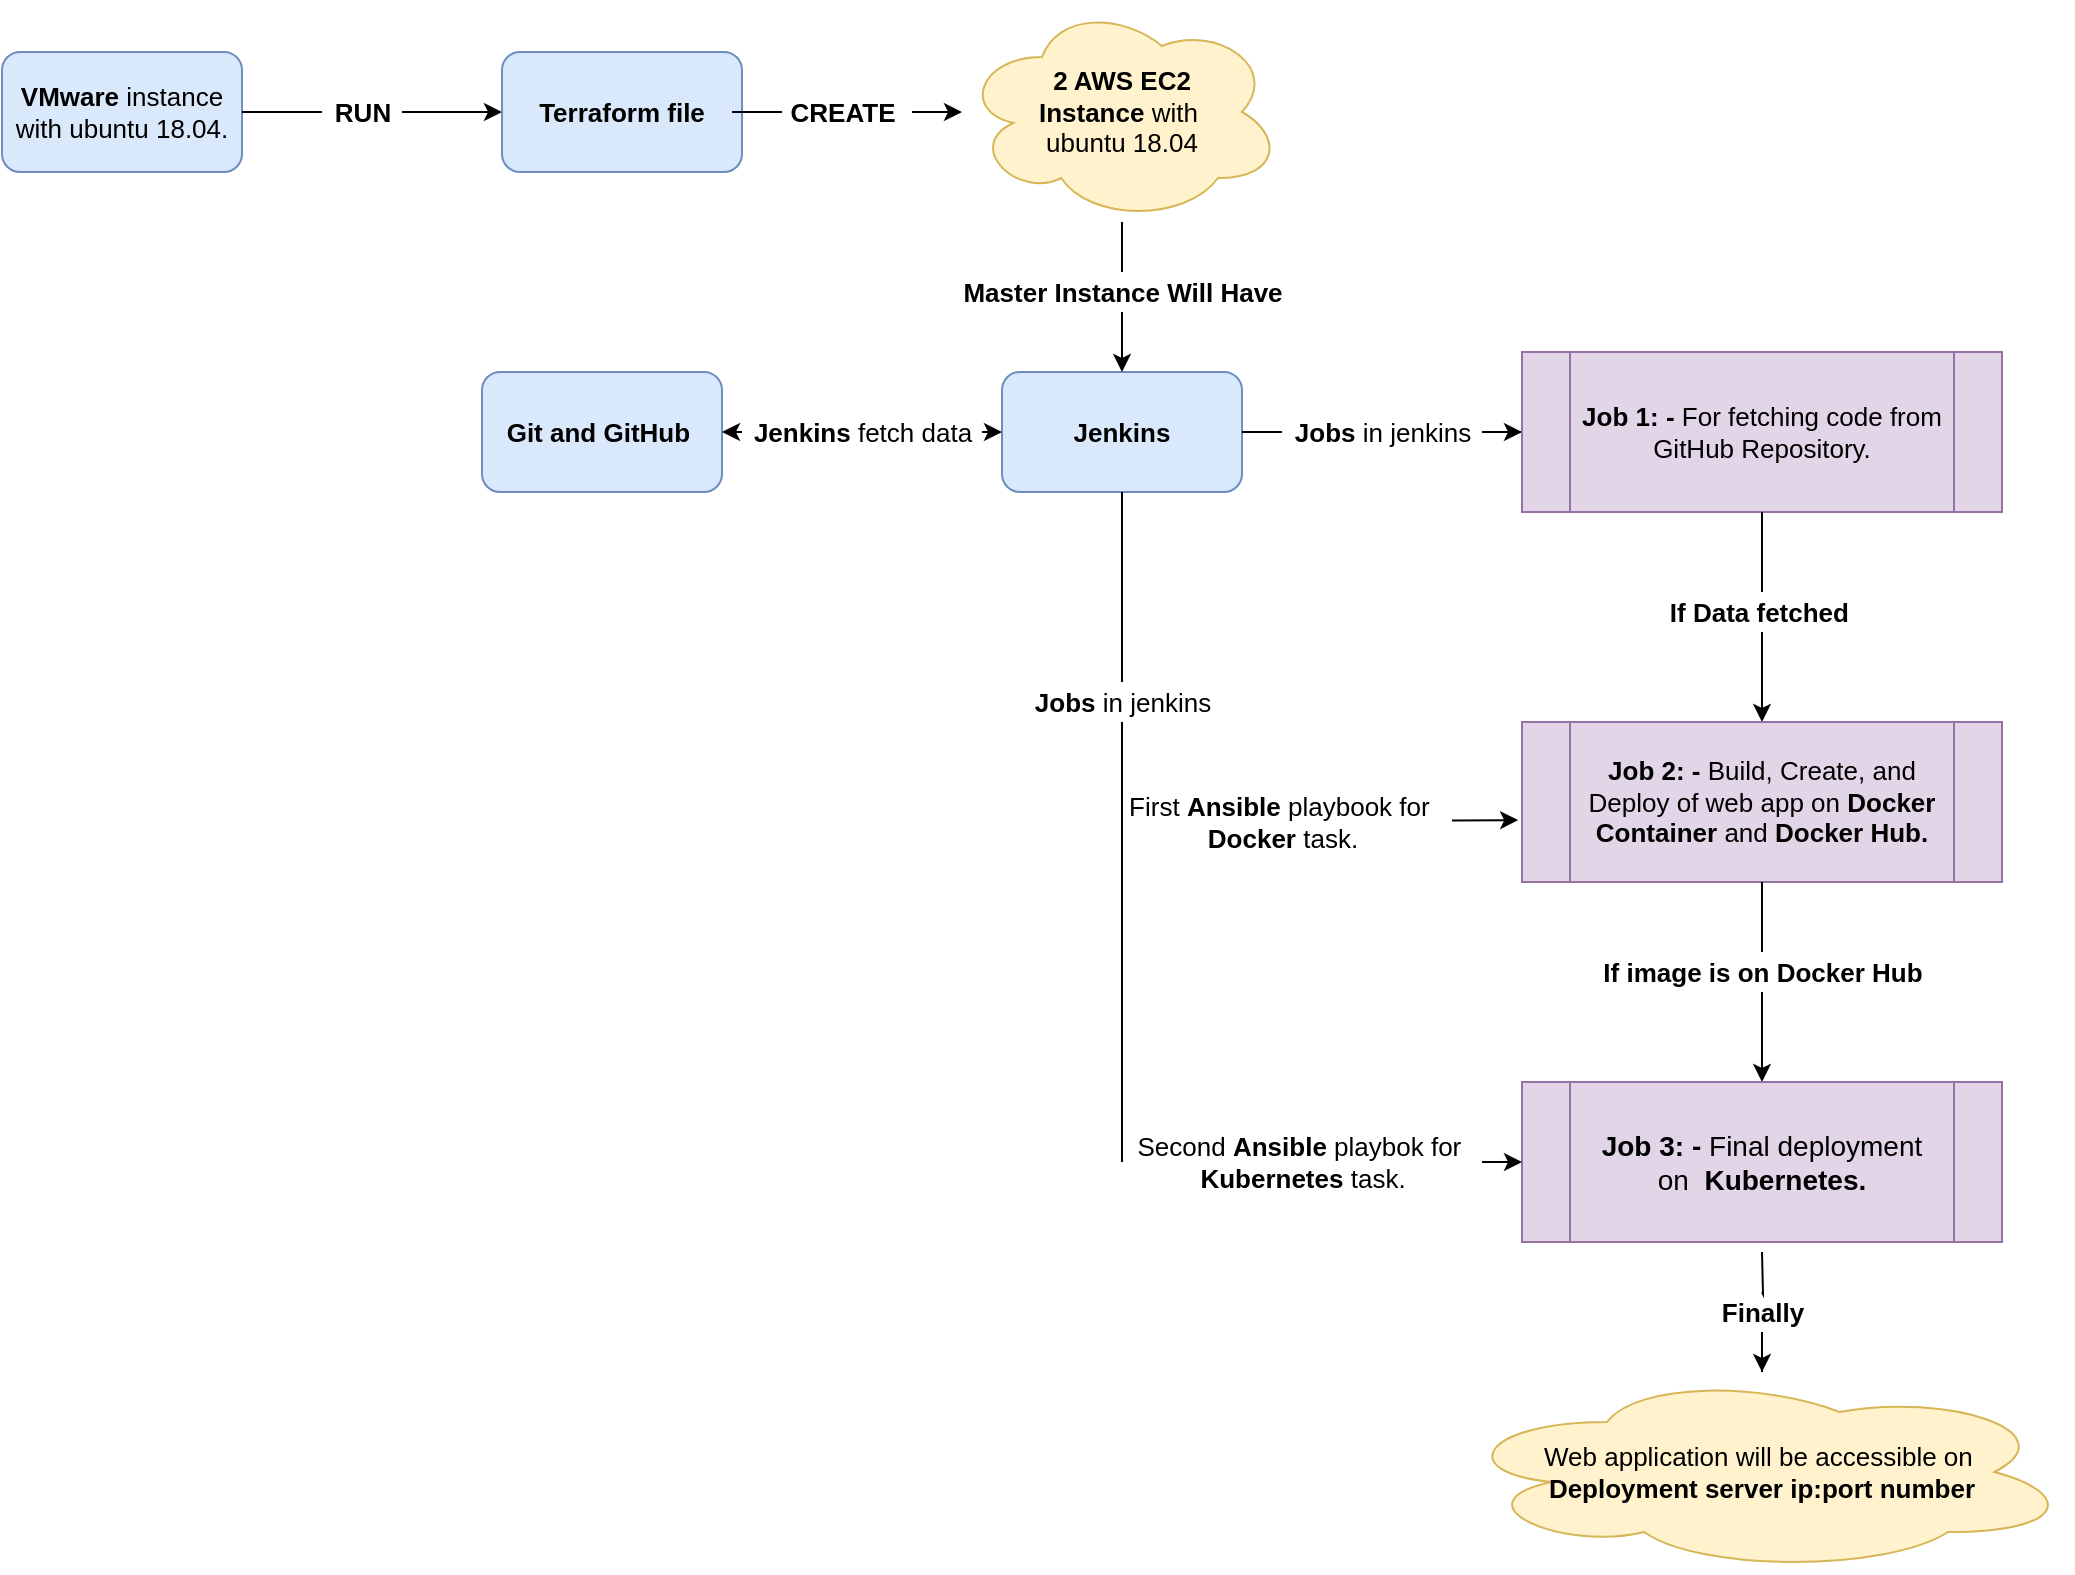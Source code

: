 <mxfile version="15.9.1" type="github">
  <diagram id="kNE_ISpDp5c0xLtPtjDu" name="Page-1">
    <mxGraphModel dx="1370" dy="773" grid="1" gridSize="10" guides="1" tooltips="1" connect="1" arrows="1" fold="1" page="1" pageScale="1" pageWidth="827" pageHeight="1169" math="0" shadow="0">
      <root>
        <mxCell id="0" />
        <mxCell id="1" parent="0" />
        <mxCell id="cTlc8ulD830diAcSWV0h-18" value="" style="edgeStyle=orthogonalEdgeStyle;rounded=0;orthogonalLoop=1;jettySize=auto;html=1;entryX=0;entryY=0.5;entryDx=0;entryDy=0;startArrow=none;" edge="1" parent="1" source="cTlc8ulD830diAcSWV0h-49" target="cTlc8ulD830diAcSWV0h-6">
          <mxGeometry relative="1" as="geometry">
            <mxPoint x="710" y="360" as="targetPoint" />
          </mxGeometry>
        </mxCell>
        <mxCell id="cTlc8ulD830diAcSWV0h-1" value="&lt;b&gt;&lt;font style=&quot;font-size: 13px&quot;&gt;Jenkins&lt;/font&gt;&lt;/b&gt;" style="rounded=1;whiteSpace=wrap;html=1;fillColor=#dae8fc;strokeColor=#6c8ebf;" vertex="1" parent="1">
          <mxGeometry x="510" y="330" width="120" height="60" as="geometry" />
        </mxCell>
        <mxCell id="cTlc8ulD830diAcSWV0h-12" value="" style="edgeStyle=orthogonalEdgeStyle;rounded=0;orthogonalLoop=1;jettySize=auto;html=1;entryX=0;entryY=0.5;entryDx=0;entryDy=0;startArrow=none;" edge="1" parent="1" source="cTlc8ulD830diAcSWV0h-22" target="cTlc8ulD830diAcSWV0h-3">
          <mxGeometry relative="1" as="geometry">
            <mxPoint x="230" y="200" as="targetPoint" />
          </mxGeometry>
        </mxCell>
        <mxCell id="cTlc8ulD830diAcSWV0h-2" value="&lt;font style=&quot;font-size: 13px&quot;&gt;&lt;b&gt;VMware &lt;/b&gt;instance with ubuntu 18.04.&lt;/font&gt;" style="rounded=1;whiteSpace=wrap;html=1;fillColor=#dae8fc;strokeColor=#6c8ebf;" vertex="1" parent="1">
          <mxGeometry x="10" y="170" width="120" height="60" as="geometry" />
        </mxCell>
        <mxCell id="cTlc8ulD830diAcSWV0h-13" value="" style="edgeStyle=orthogonalEdgeStyle;rounded=0;orthogonalLoop=1;jettySize=auto;html=1;startArrow=none;" edge="1" parent="1" source="cTlc8ulD830diAcSWV0h-23" target="cTlc8ulD830diAcSWV0h-10">
          <mxGeometry relative="1" as="geometry" />
        </mxCell>
        <mxCell id="cTlc8ulD830diAcSWV0h-3" value="&lt;b&gt;&lt;font style=&quot;font-size: 13px&quot;&gt;Terraform file&lt;/font&gt;&lt;/b&gt;" style="rounded=1;whiteSpace=wrap;html=1;fillColor=#dae8fc;strokeColor=#6c8ebf;" vertex="1" parent="1">
          <mxGeometry x="260" y="170" width="120" height="60" as="geometry" />
        </mxCell>
        <mxCell id="cTlc8ulD830diAcSWV0h-5" value="&lt;b&gt;&lt;font style=&quot;font-size: 13px&quot;&gt;Git and GitHub&amp;nbsp;&lt;/font&gt;&lt;/b&gt;" style="rounded=1;whiteSpace=wrap;html=1;fillColor=#dae8fc;strokeColor=#6c8ebf;" vertex="1" parent="1">
          <mxGeometry x="250" y="330" width="120" height="60" as="geometry" />
        </mxCell>
        <mxCell id="cTlc8ulD830diAcSWV0h-19" value="" style="edgeStyle=orthogonalEdgeStyle;rounded=0;orthogonalLoop=1;jettySize=auto;html=1;startArrow=none;" edge="1" parent="1" source="cTlc8ulD830diAcSWV0h-43" target="cTlc8ulD830diAcSWV0h-7">
          <mxGeometry relative="1" as="geometry" />
        </mxCell>
        <mxCell id="cTlc8ulD830diAcSWV0h-6" value="&lt;font style=&quot;font-size: 13px&quot;&gt;&lt;b&gt;Job 1: -&lt;/b&gt;&amp;nbsp;For fetching code from GitHub Repository.&lt;/font&gt;" style="shape=process;whiteSpace=wrap;html=1;backgroundOutline=1;fillColor=#e1d5e7;strokeColor=#9673a6;" vertex="1" parent="1">
          <mxGeometry x="770" y="320" width="240" height="80" as="geometry" />
        </mxCell>
        <mxCell id="cTlc8ulD830diAcSWV0h-20" value="" style="edgeStyle=orthogonalEdgeStyle;rounded=0;orthogonalLoop=1;jettySize=auto;html=1;startArrow=none;" edge="1" parent="1" source="cTlc8ulD830diAcSWV0h-45" target="cTlc8ulD830diAcSWV0h-8">
          <mxGeometry relative="1" as="geometry" />
        </mxCell>
        <mxCell id="cTlc8ulD830diAcSWV0h-7" value="&lt;font style=&quot;font-size: 13px&quot;&gt;&lt;b&gt;Job 2: -&lt;/b&gt;&amp;nbsp;Build, Create, and Deploy of web app on &lt;b&gt;Docker Container &lt;/b&gt;and &lt;b&gt;Docker Hub.&lt;/b&gt;&lt;/font&gt;" style="shape=process;whiteSpace=wrap;html=1;backgroundOutline=1;fillColor=#e1d5e7;strokeColor=#9673a6;" vertex="1" parent="1">
          <mxGeometry x="770" y="505" width="240" height="80" as="geometry" />
        </mxCell>
        <mxCell id="cTlc8ulD830diAcSWV0h-21" value="" style="edgeStyle=orthogonalEdgeStyle;rounded=0;orthogonalLoop=1;jettySize=auto;html=1;startArrow=none;" edge="1" parent="1" source="cTlc8ulD830diAcSWV0h-47" target="cTlc8ulD830diAcSWV0h-9">
          <mxGeometry relative="1" as="geometry" />
        </mxCell>
        <mxCell id="cTlc8ulD830diAcSWV0h-8" value="&lt;font style=&quot;font-size: 14px&quot;&gt;&lt;b&gt;Job 3: -&lt;/b&gt;&amp;nbsp;Final deployment on&amp;nbsp;&lt;b&gt;&amp;nbsp;Kubernetes.&lt;/b&gt;&lt;/font&gt;" style="shape=process;whiteSpace=wrap;html=1;backgroundOutline=1;fillColor=#e1d5e7;strokeColor=#9673a6;" vertex="1" parent="1">
          <mxGeometry x="770" y="685" width="240" height="80" as="geometry" />
        </mxCell>
        <mxCell id="cTlc8ulD830diAcSWV0h-9" value="&lt;font style=&quot;font-size: 13px&quot;&gt;Web application will be accessible on&amp;nbsp;&lt;br&gt;&lt;b&gt;Deployment server ip:port number&lt;/b&gt;&lt;/font&gt;" style="ellipse;shape=cloud;whiteSpace=wrap;html=1;fillColor=#fff2cc;strokeColor=#d6b656;" vertex="1" parent="1">
          <mxGeometry x="735" y="830" width="310" height="100" as="geometry" />
        </mxCell>
        <mxCell id="cTlc8ulD830diAcSWV0h-14" value="" style="edgeStyle=orthogonalEdgeStyle;rounded=0;orthogonalLoop=1;jettySize=auto;html=1;startArrow=none;" edge="1" parent="1" source="cTlc8ulD830diAcSWV0h-27" target="cTlc8ulD830diAcSWV0h-1">
          <mxGeometry relative="1" as="geometry" />
        </mxCell>
        <mxCell id="cTlc8ulD830diAcSWV0h-10" value="&lt;font style=&quot;font-size: 13px&quot;&gt;&lt;b&gt;2 AWS EC2 &lt;br&gt;Instance &lt;/b&gt;with&amp;nbsp;&lt;br&gt;ubuntu 18.04&lt;/font&gt;" style="ellipse;shape=cloud;whiteSpace=wrap;html=1;fillColor=#fff2cc;strokeColor=#d6b656;" vertex="1" parent="1">
          <mxGeometry x="490" y="145" width="160" height="110" as="geometry" />
        </mxCell>
        <mxCell id="cTlc8ulD830diAcSWV0h-25" value="" style="endArrow=classic;startArrow=none;html=1;rounded=0;entryX=0;entryY=0.5;entryDx=0;entryDy=0;exitX=1;exitY=0.5;exitDx=0;exitDy=0;" edge="1" parent="1" source="cTlc8ulD830diAcSWV0h-26" target="cTlc8ulD830diAcSWV0h-1">
          <mxGeometry width="50" height="50" relative="1" as="geometry">
            <mxPoint x="390" y="460" as="sourcePoint" />
            <mxPoint x="440" y="410" as="targetPoint" />
          </mxGeometry>
        </mxCell>
        <mxCell id="cTlc8ulD830diAcSWV0h-27" value="&lt;b&gt;&lt;font style=&quot;font-size: 13px&quot;&gt;Master Instance Will Have&lt;/font&gt;&lt;/b&gt;" style="text;html=1;align=center;verticalAlign=middle;resizable=0;points=[];autosize=1;strokeColor=none;fillColor=none;" vertex="1" parent="1">
          <mxGeometry x="480" y="280" width="180" height="20" as="geometry" />
        </mxCell>
        <mxCell id="cTlc8ulD830diAcSWV0h-28" value="" style="edgeStyle=orthogonalEdgeStyle;rounded=0;orthogonalLoop=1;jettySize=auto;html=1;endArrow=none;" edge="1" parent="1" source="cTlc8ulD830diAcSWV0h-10" target="cTlc8ulD830diAcSWV0h-27">
          <mxGeometry relative="1" as="geometry">
            <mxPoint x="560" y="255" as="sourcePoint" />
            <mxPoint x="570" y="330" as="targetPoint" />
          </mxGeometry>
        </mxCell>
        <mxCell id="cTlc8ulD830diAcSWV0h-23" value="&lt;b&gt;&lt;font style=&quot;font-size: 13px&quot;&gt;CREATE&lt;/font&gt;&lt;/b&gt;" style="text;html=1;align=center;verticalAlign=middle;resizable=0;points=[];autosize=1;strokeColor=none;fillColor=none;" vertex="1" parent="1">
          <mxGeometry x="395" y="190" width="70" height="20" as="geometry" />
        </mxCell>
        <mxCell id="cTlc8ulD830diAcSWV0h-29" value="" style="edgeStyle=orthogonalEdgeStyle;rounded=0;orthogonalLoop=1;jettySize=auto;html=1;endArrow=none;" edge="1" parent="1" source="cTlc8ulD830diAcSWV0h-3" target="cTlc8ulD830diAcSWV0h-23">
          <mxGeometry relative="1" as="geometry">
            <mxPoint x="380" y="200" as="sourcePoint" />
            <mxPoint x="480" y="200" as="targetPoint" />
          </mxGeometry>
        </mxCell>
        <mxCell id="cTlc8ulD830diAcSWV0h-22" value="&lt;b&gt;&lt;font style=&quot;font-size: 13px&quot;&gt;RUN&lt;/font&gt;&lt;/b&gt;" style="text;html=1;align=center;verticalAlign=middle;resizable=0;points=[];autosize=1;strokeColor=none;fillColor=none;" vertex="1" parent="1">
          <mxGeometry x="170" y="190" width="40" height="20" as="geometry" />
        </mxCell>
        <mxCell id="cTlc8ulD830diAcSWV0h-30" value="" style="edgeStyle=orthogonalEdgeStyle;rounded=0;orthogonalLoop=1;jettySize=auto;html=1;entryX=0;entryY=0.5;entryDx=0;entryDy=0;endArrow=none;" edge="1" parent="1" source="cTlc8ulD830diAcSWV0h-2" target="cTlc8ulD830diAcSWV0h-22">
          <mxGeometry relative="1" as="geometry">
            <mxPoint x="130" y="200" as="sourcePoint" />
            <mxPoint x="260" y="200" as="targetPoint" />
          </mxGeometry>
        </mxCell>
        <mxCell id="cTlc8ulD830diAcSWV0h-26" value="&lt;font style=&quot;font-size: 13px&quot;&gt;&lt;b&gt;Jenkins &lt;/b&gt;fetch data&lt;/font&gt;" style="text;html=1;align=center;verticalAlign=middle;resizable=0;points=[];autosize=1;strokeColor=none;fillColor=none;" vertex="1" parent="1">
          <mxGeometry x="380" y="350" width="120" height="20" as="geometry" />
        </mxCell>
        <mxCell id="cTlc8ulD830diAcSWV0h-31" value="" style="endArrow=none;startArrow=classic;html=1;rounded=0;entryX=0;entryY=0.5;entryDx=0;entryDy=0;exitX=1;exitY=0.5;exitDx=0;exitDy=0;" edge="1" parent="1" source="cTlc8ulD830diAcSWV0h-5" target="cTlc8ulD830diAcSWV0h-26">
          <mxGeometry width="50" height="50" relative="1" as="geometry">
            <mxPoint x="380" y="360" as="sourcePoint" />
            <mxPoint x="510" y="360" as="targetPoint" />
          </mxGeometry>
        </mxCell>
        <mxCell id="cTlc8ulD830diAcSWV0h-32" value="" style="endArrow=none;html=1;rounded=0;entryX=0.5;entryY=1;entryDx=0;entryDy=0;startArrow=none;" edge="1" parent="1" source="cTlc8ulD830diAcSWV0h-35" target="cTlc8ulD830diAcSWV0h-1">
          <mxGeometry width="50" height="50" relative="1" as="geometry">
            <mxPoint x="570" y="720" as="sourcePoint" />
            <mxPoint x="440" y="410" as="targetPoint" />
          </mxGeometry>
        </mxCell>
        <mxCell id="cTlc8ulD830diAcSWV0h-33" value="" style="endArrow=classic;html=1;rounded=0;entryX=-0.008;entryY=0.613;entryDx=0;entryDy=0;entryPerimeter=0;startArrow=none;" edge="1" parent="1" source="cTlc8ulD830diAcSWV0h-38" target="cTlc8ulD830diAcSWV0h-7">
          <mxGeometry width="50" height="50" relative="1" as="geometry">
            <mxPoint x="570" y="554" as="sourcePoint" />
            <mxPoint x="440" y="410" as="targetPoint" />
          </mxGeometry>
        </mxCell>
        <mxCell id="cTlc8ulD830diAcSWV0h-34" value="" style="endArrow=classic;html=1;rounded=0;entryX=0;entryY=0.5;entryDx=0;entryDy=0;startArrow=none;" edge="1" parent="1" source="cTlc8ulD830diAcSWV0h-40" target="cTlc8ulD830diAcSWV0h-8">
          <mxGeometry width="50" height="50" relative="1" as="geometry">
            <mxPoint x="570" y="720" as="sourcePoint" />
            <mxPoint x="440" y="410" as="targetPoint" />
          </mxGeometry>
        </mxCell>
        <mxCell id="cTlc8ulD830diAcSWV0h-35" value="&lt;font style=&quot;font-size: 13px&quot;&gt;&lt;b&gt;Jobs &lt;/b&gt;in jenkins&lt;/font&gt;" style="text;html=1;align=center;verticalAlign=middle;resizable=0;points=[];autosize=1;strokeColor=none;fillColor=none;" vertex="1" parent="1">
          <mxGeometry x="520" y="485" width="100" height="20" as="geometry" />
        </mxCell>
        <mxCell id="cTlc8ulD830diAcSWV0h-36" value="" style="endArrow=none;html=1;rounded=0;entryX=0.5;entryY=1;entryDx=0;entryDy=0;" edge="1" parent="1" target="cTlc8ulD830diAcSWV0h-35">
          <mxGeometry width="50" height="50" relative="1" as="geometry">
            <mxPoint x="570" y="720" as="sourcePoint" />
            <mxPoint x="570" y="390" as="targetPoint" />
          </mxGeometry>
        </mxCell>
        <mxCell id="cTlc8ulD830diAcSWV0h-38" value="&lt;font style=&quot;font-size: 13px&quot;&gt;First&amp;nbsp;&lt;b&gt;Ansible &lt;/b&gt;playbook for&amp;nbsp;&lt;br&gt;&lt;b&gt;Docker &lt;/b&gt;task.&lt;/font&gt;" style="text;html=1;align=center;verticalAlign=middle;resizable=0;points=[];autosize=1;strokeColor=none;fillColor=none;" vertex="1" parent="1">
          <mxGeometry x="565" y="540" width="170" height="30" as="geometry" />
        </mxCell>
        <mxCell id="cTlc8ulD830diAcSWV0h-40" value="&lt;font style=&quot;font-size: 13px&quot;&gt;Second &lt;b&gt;Ansible &lt;/b&gt;playbok for&amp;nbsp;&lt;br&gt;&lt;b&gt;Kubernetes&lt;/b&gt;&amp;nbsp;task.&lt;/font&gt;" style="text;html=1;align=center;verticalAlign=middle;resizable=0;points=[];autosize=1;strokeColor=none;fillColor=none;" vertex="1" parent="1">
          <mxGeometry x="570" y="710" width="180" height="30" as="geometry" />
        </mxCell>
        <mxCell id="cTlc8ulD830diAcSWV0h-41" value="" style="endArrow=none;html=1;rounded=0;entryX=0;entryY=0.5;entryDx=0;entryDy=0;" edge="1" parent="1" target="cTlc8ulD830diAcSWV0h-40">
          <mxGeometry width="50" height="50" relative="1" as="geometry">
            <mxPoint x="570" y="720" as="sourcePoint" />
            <mxPoint x="760" y="720" as="targetPoint" />
          </mxGeometry>
        </mxCell>
        <mxCell id="cTlc8ulD830diAcSWV0h-43" value="&lt;b&gt;&lt;font style=&quot;font-size: 13px&quot;&gt;If Data fetched&amp;nbsp;&lt;/font&gt;&lt;/b&gt;" style="text;html=1;align=center;verticalAlign=middle;resizable=0;points=[];autosize=1;strokeColor=none;fillColor=none;" vertex="1" parent="1">
          <mxGeometry x="835" y="440" width="110" height="20" as="geometry" />
        </mxCell>
        <mxCell id="cTlc8ulD830diAcSWV0h-44" value="" style="edgeStyle=orthogonalEdgeStyle;rounded=0;orthogonalLoop=1;jettySize=auto;html=1;endArrow=none;" edge="1" parent="1" source="cTlc8ulD830diAcSWV0h-6" target="cTlc8ulD830diAcSWV0h-43">
          <mxGeometry relative="1" as="geometry">
            <mxPoint x="880" y="400" as="sourcePoint" />
            <mxPoint x="880" y="505" as="targetPoint" />
          </mxGeometry>
        </mxCell>
        <mxCell id="cTlc8ulD830diAcSWV0h-45" value="&lt;b&gt;&lt;font style=&quot;font-size: 13px&quot;&gt;If image is on Docker Hub&lt;/font&gt;&lt;/b&gt;" style="text;html=1;align=center;verticalAlign=middle;resizable=0;points=[];autosize=1;strokeColor=none;fillColor=none;" vertex="1" parent="1">
          <mxGeometry x="800" y="620" width="180" height="20" as="geometry" />
        </mxCell>
        <mxCell id="cTlc8ulD830diAcSWV0h-46" value="" style="edgeStyle=orthogonalEdgeStyle;rounded=0;orthogonalLoop=1;jettySize=auto;html=1;endArrow=none;" edge="1" parent="1" source="cTlc8ulD830diAcSWV0h-7" target="cTlc8ulD830diAcSWV0h-45">
          <mxGeometry relative="1" as="geometry">
            <mxPoint x="880" y="585" as="sourcePoint" />
            <mxPoint x="880" y="680" as="targetPoint" />
          </mxGeometry>
        </mxCell>
        <mxCell id="cTlc8ulD830diAcSWV0h-47" value="&lt;b&gt;&lt;font style=&quot;font-size: 13px&quot;&gt;Finally&lt;/font&gt;&lt;/b&gt;" style="text;html=1;align=center;verticalAlign=middle;resizable=0;points=[];autosize=1;strokeColor=none;fillColor=none;" vertex="1" parent="1">
          <mxGeometry x="860" y="790" width="60" height="20" as="geometry" />
        </mxCell>
        <mxCell id="cTlc8ulD830diAcSWV0h-48" value="" style="edgeStyle=orthogonalEdgeStyle;rounded=0;orthogonalLoop=1;jettySize=auto;html=1;endArrow=none;" edge="1" parent="1" target="cTlc8ulD830diAcSWV0h-47">
          <mxGeometry relative="1" as="geometry">
            <mxPoint x="890" y="770" as="sourcePoint" />
            <mxPoint x="880" y="820" as="targetPoint" />
          </mxGeometry>
        </mxCell>
        <mxCell id="cTlc8ulD830diAcSWV0h-49" value="&lt;b style=&quot;font-size: 13px;&quot;&gt;Jobs &lt;/b&gt;in jenkins" style="text;html=1;align=center;verticalAlign=middle;resizable=0;points=[];autosize=1;strokeColor=none;fillColor=none;fontSize=13;" vertex="1" parent="1">
          <mxGeometry x="650" y="350" width="100" height="20" as="geometry" />
        </mxCell>
        <mxCell id="cTlc8ulD830diAcSWV0h-50" value="" style="edgeStyle=orthogonalEdgeStyle;rounded=0;orthogonalLoop=1;jettySize=auto;html=1;entryX=0;entryY=0.5;entryDx=0;entryDy=0;endArrow=none;" edge="1" parent="1" source="cTlc8ulD830diAcSWV0h-1" target="cTlc8ulD830diAcSWV0h-49">
          <mxGeometry relative="1" as="geometry">
            <mxPoint x="630" y="360" as="sourcePoint" />
            <mxPoint x="760" y="360" as="targetPoint" />
          </mxGeometry>
        </mxCell>
      </root>
    </mxGraphModel>
  </diagram>
</mxfile>
